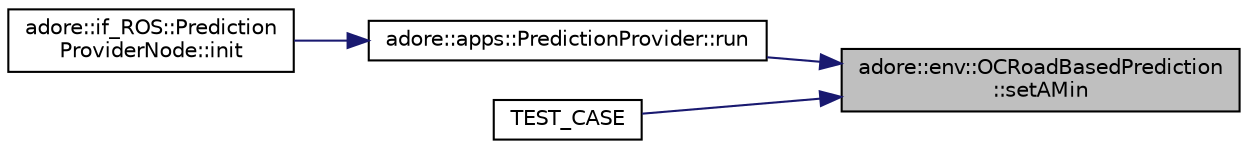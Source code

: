 digraph "adore::env::OCRoadBasedPrediction::setAMin"
{
 // LATEX_PDF_SIZE
  edge [fontname="Helvetica",fontsize="10",labelfontname="Helvetica",labelfontsize="10"];
  node [fontname="Helvetica",fontsize="10",shape=record];
  rankdir="RL";
  Node1 [label="adore::env::OCRoadBasedPrediction\l::setAMin",height=0.2,width=0.4,color="black", fillcolor="grey75", style="filled", fontcolor="black",tooltip=" "];
  Node1 -> Node2 [dir="back",color="midnightblue",fontsize="10",style="solid",fontname="Helvetica"];
  Node2 [label="adore::apps::PredictionProvider::run",height=0.2,width=0.4,color="black", fillcolor="white", style="filled",URL="$classadore_1_1apps_1_1PredictionProvider.html#a2cbc8dae07b19988248bcc37aee7fbb5",tooltip=" "];
  Node2 -> Node3 [dir="back",color="midnightblue",fontsize="10",style="solid",fontname="Helvetica"];
  Node3 [label="adore::if_ROS::Prediction\lProviderNode::init",height=0.2,width=0.4,color="black", fillcolor="white", style="filled",URL="$classadore_1_1if__ROS_1_1PredictionProviderNode.html#a2bd0137f5108911b604d344cec08231b",tooltip=" "];
  Node1 -> Node4 [dir="back",color="midnightblue",fontsize="10",style="solid",fontname="Helvetica"];
  Node4 [label="TEST_CASE",height=0.2,width=0.4,color="black", fillcolor="white", style="filled",URL="$test__ocroadbasedprediction_8cpp.html#a8a83239243952bcc807580ed96244f28",tooltip=" "];
}
